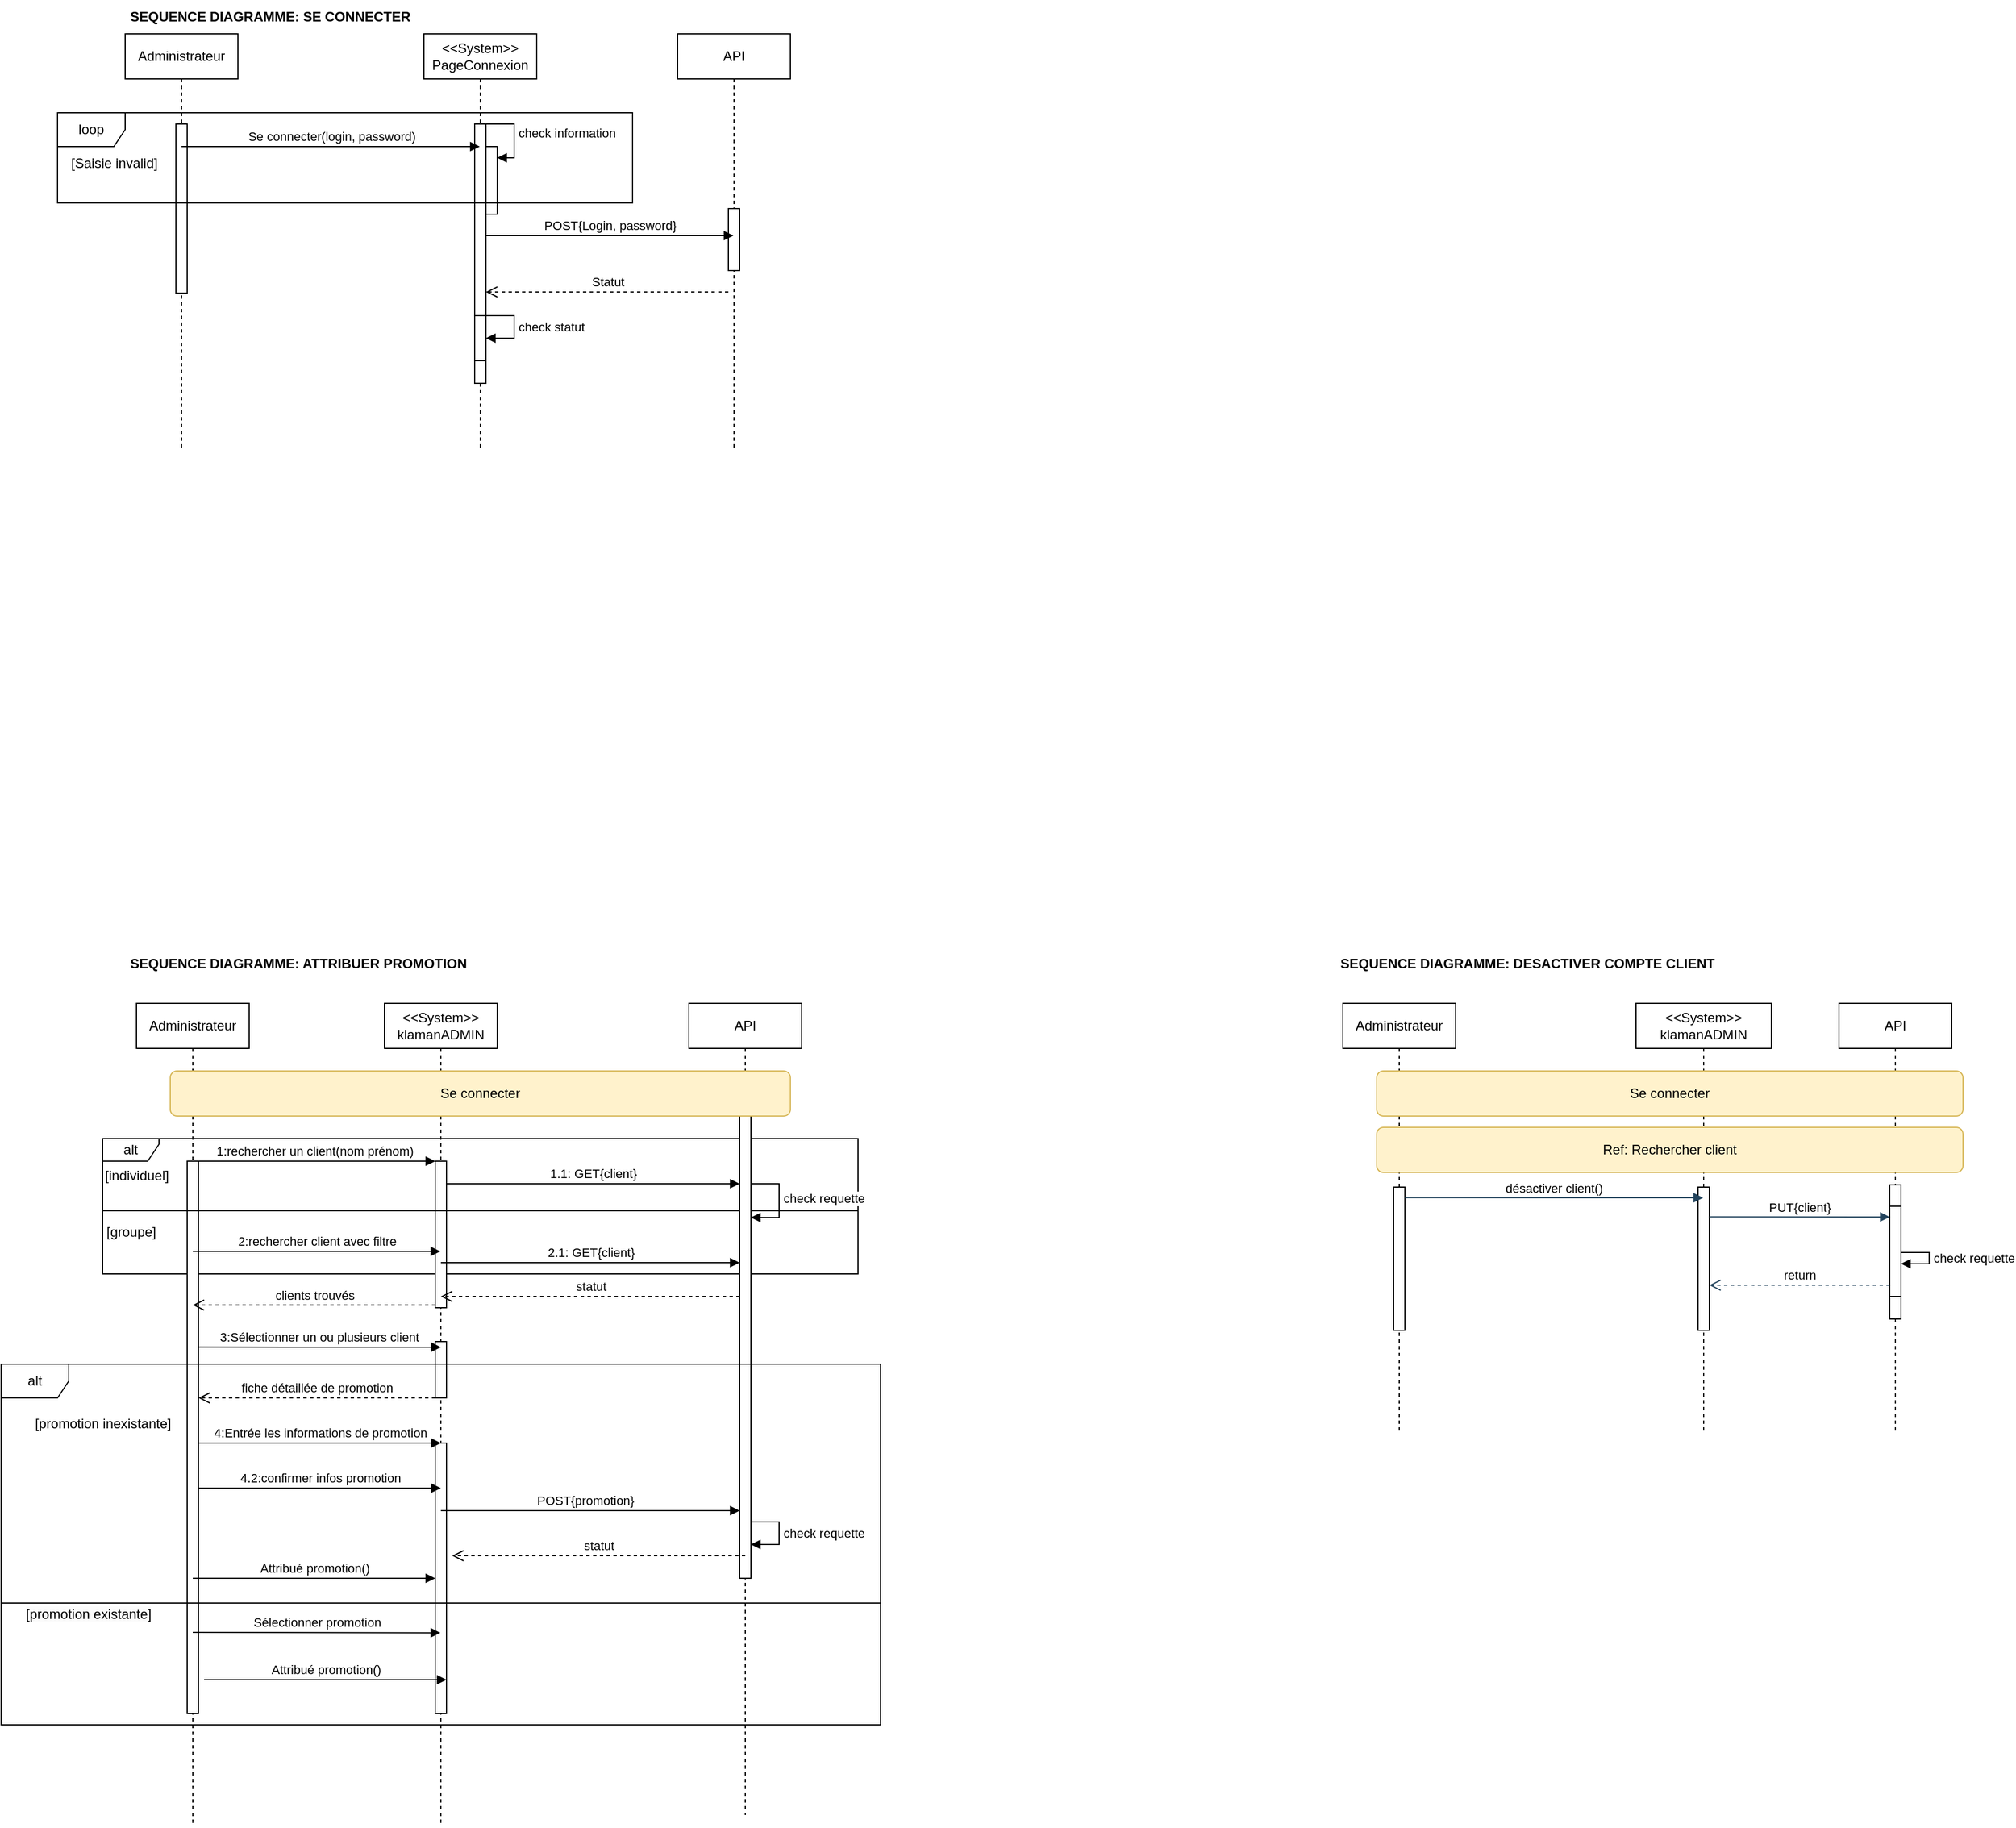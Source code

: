 <mxfile version="21.6.6" type="github">
  <diagram name="Page-1" id="13e1069c-82ec-6db2-03f1-153e76fe0fe0">
    <mxGraphModel dx="2534" dy="1672" grid="1" gridSize="10" guides="1" tooltips="1" connect="1" arrows="1" fold="1" page="1" pageScale="1" pageWidth="1100" pageHeight="850" background="none" math="0" shadow="0">
      <root>
        <mxCell id="0" />
        <mxCell id="1" parent="0" />
        <mxCell id="OJA_zdq1xbBgobEPMCIh-49" value="alt" style="shape=umlFrame;whiteSpace=wrap;html=1;pointerEvents=0;width=50;height=20;" parent="1" vertex="1">
          <mxGeometry x="30" y="180" width="670" height="120" as="geometry" />
        </mxCell>
        <mxCell id="OJA_zdq1xbBgobEPMCIh-2" value="Administrateur" style="shape=umlLifeline;perimeter=lifelinePerimeter;whiteSpace=wrap;html=1;container=1;dropTarget=0;collapsible=0;recursiveResize=0;outlineConnect=0;portConstraint=eastwest;newEdgeStyle={&quot;edgeStyle&quot;:&quot;elbowEdgeStyle&quot;,&quot;elbow&quot;:&quot;vertical&quot;,&quot;curved&quot;:0,&quot;rounded&quot;:0};" parent="1" vertex="1">
          <mxGeometry x="60" y="60" width="100" height="730" as="geometry" />
        </mxCell>
        <mxCell id="OJA_zdq1xbBgobEPMCIh-16" value="" style="html=1;points=[];perimeter=orthogonalPerimeter;outlineConnect=0;targetShapes=umlLifeline;portConstraint=eastwest;newEdgeStyle={&quot;edgeStyle&quot;:&quot;elbowEdgeStyle&quot;,&quot;elbow&quot;:&quot;vertical&quot;,&quot;curved&quot;:0,&quot;rounded&quot;:0};" parent="OJA_zdq1xbBgobEPMCIh-2" vertex="1">
          <mxGeometry x="45" y="140" width="10" height="490" as="geometry" />
        </mxCell>
        <mxCell id="OJA_zdq1xbBgobEPMCIh-3" value="&amp;lt;&amp;lt;System&amp;gt;&amp;gt;&lt;br&gt;klamanADMIN" style="shape=umlLifeline;perimeter=lifelinePerimeter;whiteSpace=wrap;html=1;container=1;dropTarget=0;collapsible=0;recursiveResize=0;outlineConnect=0;portConstraint=eastwest;newEdgeStyle={&quot;edgeStyle&quot;:&quot;elbowEdgeStyle&quot;,&quot;elbow&quot;:&quot;vertical&quot;,&quot;curved&quot;:0,&quot;rounded&quot;:0};" parent="1" vertex="1">
          <mxGeometry x="280" y="60" width="100" height="730" as="geometry" />
        </mxCell>
        <mxCell id="OJA_zdq1xbBgobEPMCIh-19" value="" style="html=1;points=[];perimeter=orthogonalPerimeter;outlineConnect=0;targetShapes=umlLifeline;portConstraint=eastwest;newEdgeStyle={&quot;edgeStyle&quot;:&quot;elbowEdgeStyle&quot;,&quot;elbow&quot;:&quot;vertical&quot;,&quot;curved&quot;:0,&quot;rounded&quot;:0};" parent="OJA_zdq1xbBgobEPMCIh-3" vertex="1">
          <mxGeometry x="45" y="140" width="10" height="130" as="geometry" />
        </mxCell>
        <mxCell id="OJA_zdq1xbBgobEPMCIh-24" value="" style="html=1;points=[];perimeter=orthogonalPerimeter;outlineConnect=0;targetShapes=umlLifeline;portConstraint=eastwest;newEdgeStyle={&quot;edgeStyle&quot;:&quot;elbowEdgeStyle&quot;,&quot;elbow&quot;:&quot;vertical&quot;,&quot;curved&quot;:0,&quot;rounded&quot;:0};" parent="OJA_zdq1xbBgobEPMCIh-3" vertex="1">
          <mxGeometry x="45" y="300" width="10" height="50" as="geometry" />
        </mxCell>
        <mxCell id="OJA_zdq1xbBgobEPMCIh-44" value="" style="html=1;points=[];perimeter=orthogonalPerimeter;outlineConnect=0;targetShapes=umlLifeline;portConstraint=eastwest;newEdgeStyle={&quot;edgeStyle&quot;:&quot;elbowEdgeStyle&quot;,&quot;elbow&quot;:&quot;vertical&quot;,&quot;curved&quot;:0,&quot;rounded&quot;:0};" parent="OJA_zdq1xbBgobEPMCIh-3" vertex="1">
          <mxGeometry x="45" y="390" width="10" height="240" as="geometry" />
        </mxCell>
        <mxCell id="OJA_zdq1xbBgobEPMCIh-21" value="clients trouvés" style="html=1;verticalAlign=bottom;endArrow=open;dashed=1;endSize=8;edgeStyle=elbowEdgeStyle;elbow=vertical;curved=0;rounded=0;" parent="1" edge="1">
          <mxGeometry relative="1" as="geometry">
            <mxPoint x="109.974" y="327.62" as="targetPoint" />
            <mxPoint x="325" y="327.62" as="sourcePoint" />
            <Array as="points">
              <mxPoint x="240.03" y="327.62" />
            </Array>
          </mxGeometry>
        </mxCell>
        <mxCell id="OJA_zdq1xbBgobEPMCIh-20" value="1:rechercher un client(nom prénom)" style="html=1;verticalAlign=bottom;endArrow=block;edgeStyle=elbowEdgeStyle;elbow=vertical;curved=0;rounded=0;" parent="1" source="OJA_zdq1xbBgobEPMCIh-2" target="OJA_zdq1xbBgobEPMCIh-19" edge="1">
          <mxGeometry relative="1" as="geometry">
            <mxPoint x="110" y="220.0" as="sourcePoint" />
            <mxPoint x="325" y="220.0" as="targetPoint" />
            <Array as="points">
              <mxPoint x="200" y="200" />
            </Array>
            <mxPoint as="offset" />
          </mxGeometry>
        </mxCell>
        <mxCell id="OJA_zdq1xbBgobEPMCIh-25" value="3:Sélectionner un ou plusieurs client" style="html=1;verticalAlign=bottom;endArrow=block;edgeStyle=elbowEdgeStyle;elbow=vertical;curved=0;rounded=0;" parent="1" edge="1">
          <mxGeometry relative="1" as="geometry">
            <mxPoint x="115" y="364.923" as="sourcePoint" />
            <mxPoint x="330" y="364.998" as="targetPoint" />
          </mxGeometry>
        </mxCell>
        <mxCell id="OJA_zdq1xbBgobEPMCIh-26" value="fiche détaillée de promotion" style="html=1;verticalAlign=bottom;endArrow=open;dashed=1;endSize=8;edgeStyle=elbowEdgeStyle;elbow=vertical;curved=0;rounded=0;" parent="1" target="OJA_zdq1xbBgobEPMCIh-16" edge="1">
          <mxGeometry relative="1" as="geometry">
            <mxPoint x="120" y="410.0" as="targetPoint" />
            <mxPoint x="325" y="410.0" as="sourcePoint" />
            <Array as="points">
              <mxPoint x="275" y="410" />
            </Array>
          </mxGeometry>
        </mxCell>
        <mxCell id="OJA_zdq1xbBgobEPMCIh-29" value="4:Entrée les informations de promotion" style="html=1;verticalAlign=bottom;endArrow=block;edgeStyle=elbowEdgeStyle;elbow=vertical;curved=0;rounded=0;" parent="1" source="OJA_zdq1xbBgobEPMCIh-16" edge="1">
          <mxGeometry relative="1" as="geometry">
            <mxPoint x="120" y="450.0" as="sourcePoint" />
            <mxPoint x="330" y="450.308" as="targetPoint" />
            <Array as="points">
              <mxPoint x="125" y="450" />
            </Array>
          </mxGeometry>
        </mxCell>
        <mxCell id="OJA_zdq1xbBgobEPMCIh-50" value="" style="line;strokeWidth=1;fillColor=none;align=left;verticalAlign=middle;spacingTop=-1;spacingLeft=3;spacingRight=3;rotatable=0;labelPosition=right;points=[];portConstraint=eastwest;strokeColor=inherit;" parent="1" vertex="1">
          <mxGeometry x="30" y="240" width="670" height="8" as="geometry" />
        </mxCell>
        <mxCell id="OJA_zdq1xbBgobEPMCIh-52" value="2:rechercher client avec filtre" style="html=1;verticalAlign=bottom;endArrow=block;edgeStyle=elbowEdgeStyle;elbow=vertical;curved=0;rounded=0;" parent="1" target="OJA_zdq1xbBgobEPMCIh-3" edge="1">
          <mxGeometry x="0.002" width="80" relative="1" as="geometry">
            <mxPoint x="110" y="280" as="sourcePoint" />
            <mxPoint x="190" y="280" as="targetPoint" />
            <mxPoint as="offset" />
          </mxGeometry>
        </mxCell>
        <mxCell id="OJA_zdq1xbBgobEPMCIh-55" value="[individuel]" style="text;html=1;align=center;verticalAlign=middle;resizable=0;points=[];autosize=1;strokeColor=none;fillColor=none;" parent="1" vertex="1">
          <mxGeometry x="20" y="198" width="80" height="30" as="geometry" />
        </mxCell>
        <mxCell id="OJA_zdq1xbBgobEPMCIh-56" value="[groupe]" style="text;html=1;align=center;verticalAlign=middle;resizable=0;points=[];autosize=1;strokeColor=none;fillColor=none;" parent="1" vertex="1">
          <mxGeometry x="20" y="248" width="70" height="30" as="geometry" />
        </mxCell>
        <mxCell id="OJA_zdq1xbBgobEPMCIh-60" value="4.2:confirmer infos promotion" style="html=1;verticalAlign=bottom;endArrow=block;edgeStyle=elbowEdgeStyle;elbow=vertical;curved=0;rounded=0;" parent="1" edge="1">
          <mxGeometry width="80" relative="1" as="geometry">
            <mxPoint x="115" y="490" as="sourcePoint" />
            <mxPoint x="330" y="490" as="targetPoint" />
          </mxGeometry>
        </mxCell>
        <mxCell id="OJA_zdq1xbBgobEPMCIh-65" value="&lt;b&gt;SEQUENCE DIAGRAMME: ATTRIBUER PROMOTION&amp;nbsp;&lt;/b&gt;" style="text;html=1;align=center;verticalAlign=middle;resizable=0;points=[];autosize=1;strokeColor=none;fillColor=none;" parent="1" vertex="1">
          <mxGeometry x="40" y="10" width="330" height="30" as="geometry" />
        </mxCell>
        <mxCell id="OJA_zdq1xbBgobEPMCIh-67" value="API" style="shape=umlLifeline;perimeter=lifelinePerimeter;whiteSpace=wrap;html=1;container=1;dropTarget=0;collapsible=0;recursiveResize=0;outlineConnect=0;portConstraint=eastwest;newEdgeStyle={&quot;edgeStyle&quot;:&quot;elbowEdgeStyle&quot;,&quot;elbow&quot;:&quot;vertical&quot;,&quot;curved&quot;:0,&quot;rounded&quot;:0};" parent="1" vertex="1">
          <mxGeometry x="550" y="60" width="100" height="720" as="geometry" />
        </mxCell>
        <mxCell id="OJA_zdq1xbBgobEPMCIh-69" value="" style="html=1;points=[];perimeter=orthogonalPerimeter;outlineConnect=0;targetShapes=umlLifeline;portConstraint=eastwest;newEdgeStyle={&quot;edgeStyle&quot;:&quot;elbowEdgeStyle&quot;,&quot;elbow&quot;:&quot;vertical&quot;,&quot;curved&quot;:0,&quot;rounded&quot;:0};" parent="OJA_zdq1xbBgobEPMCIh-67" vertex="1">
          <mxGeometry x="45" y="500" width="10" as="geometry" />
        </mxCell>
        <mxCell id="OJA_zdq1xbBgobEPMCIh-71" value="check requette" style="html=1;align=left;spacingLeft=2;endArrow=block;rounded=0;edgeStyle=orthogonalEdgeStyle;curved=0;rounded=0;" parent="OJA_zdq1xbBgobEPMCIh-67" target="OJA_zdq1xbBgobEPMCIh-82" edge="1" source="OJA_zdq1xbBgobEPMCIh-82">
          <mxGeometry relative="1" as="geometry">
            <mxPoint x="50" y="510" as="sourcePoint" />
            <Array as="points">
              <mxPoint x="80" y="460" />
              <mxPoint x="80" y="480" />
            </Array>
          </mxGeometry>
        </mxCell>
        <mxCell id="OJA_zdq1xbBgobEPMCIh-75" value="" style="html=1;points=[];perimeter=orthogonalPerimeter;outlineConnect=0;targetShapes=umlLifeline;portConstraint=eastwest;newEdgeStyle={&quot;edgeStyle&quot;:&quot;elbowEdgeStyle&quot;,&quot;elbow&quot;:&quot;vertical&quot;,&quot;curved&quot;:0,&quot;rounded&quot;:0};" parent="OJA_zdq1xbBgobEPMCIh-67" vertex="1">
          <mxGeometry x="45" y="80" width="10" height="100" as="geometry" />
        </mxCell>
        <mxCell id="OJA_zdq1xbBgobEPMCIh-77" value="" style="html=1;points=[];perimeter=orthogonalPerimeter;outlineConnect=0;targetShapes=umlLifeline;portConstraint=eastwest;newEdgeStyle={&quot;edgeStyle&quot;:&quot;elbowEdgeStyle&quot;,&quot;elbow&quot;:&quot;vertical&quot;,&quot;curved&quot;:0,&quot;rounded&quot;:0};" parent="OJA_zdq1xbBgobEPMCIh-67" vertex="1">
          <mxGeometry x="45" y="180" width="10" height="90" as="geometry" />
        </mxCell>
        <mxCell id="OJA_zdq1xbBgobEPMCIh-78" value="check requette" style="html=1;align=left;spacingLeft=2;endArrow=block;rounded=0;edgeStyle=orthogonalEdgeStyle;curved=0;rounded=0;" parent="OJA_zdq1xbBgobEPMCIh-67" target="OJA_zdq1xbBgobEPMCIh-77" edge="1">
          <mxGeometry relative="1" as="geometry">
            <mxPoint x="50" y="160" as="sourcePoint" />
            <Array as="points">
              <mxPoint x="80" y="190" />
            </Array>
          </mxGeometry>
        </mxCell>
        <mxCell id="OJA_zdq1xbBgobEPMCIh-82" value="" style="html=1;points=[];perimeter=orthogonalPerimeter;outlineConnect=0;targetShapes=umlLifeline;portConstraint=eastwest;newEdgeStyle={&quot;edgeStyle&quot;:&quot;elbowEdgeStyle&quot;,&quot;elbow&quot;:&quot;vertical&quot;,&quot;curved&quot;:0,&quot;rounded&quot;:0};" parent="OJA_zdq1xbBgobEPMCIh-67" vertex="1">
          <mxGeometry x="45" y="80.11" width="10" height="429.89" as="geometry" />
        </mxCell>
        <mxCell id="OJA_zdq1xbBgobEPMCIh-68" value="POST{promotion}" style="html=1;verticalAlign=bottom;endArrow=block;edgeStyle=elbowEdgeStyle;elbow=vertical;curved=0;rounded=0;" parent="1" edge="1">
          <mxGeometry width="80" relative="1" as="geometry">
            <mxPoint x="340" y="510" as="sourcePoint" />
            <mxPoint x="595" y="510" as="targetPoint" />
            <Array as="points">
              <mxPoint x="330" y="510" />
            </Array>
          </mxGeometry>
        </mxCell>
        <mxCell id="OJA_zdq1xbBgobEPMCIh-72" value="statut" style="html=1;verticalAlign=bottom;endArrow=open;dashed=1;endSize=8;edgeStyle=elbowEdgeStyle;elbow=vertical;curved=0;rounded=0;" parent="1" edge="1">
          <mxGeometry relative="1" as="geometry">
            <mxPoint x="600" y="550" as="sourcePoint" />
            <mxPoint x="340" y="550" as="targetPoint" />
          </mxGeometry>
        </mxCell>
        <mxCell id="OJA_zdq1xbBgobEPMCIh-76" value="1.1: GET{client}" style="html=1;verticalAlign=bottom;endArrow=block;edgeStyle=elbowEdgeStyle;elbow=vertical;curved=0;rounded=0;" parent="1" source="OJA_zdq1xbBgobEPMCIh-19" target="OJA_zdq1xbBgobEPMCIh-75" edge="1">
          <mxGeometry width="80" relative="1" as="geometry">
            <mxPoint x="400" y="220" as="sourcePoint" />
            <mxPoint x="480" y="220" as="targetPoint" />
          </mxGeometry>
        </mxCell>
        <mxCell id="OJA_zdq1xbBgobEPMCIh-79" value="2.1: GET{client}" style="html=1;verticalAlign=bottom;endArrow=block;edgeStyle=elbowEdgeStyle;elbow=vertical;curved=0;rounded=0;" parent="1" target="OJA_zdq1xbBgobEPMCIh-77" edge="1">
          <mxGeometry width="80" relative="1" as="geometry">
            <mxPoint x="330" y="290" as="sourcePoint" />
            <mxPoint x="590" y="290" as="targetPoint" />
          </mxGeometry>
        </mxCell>
        <mxCell id="OJA_zdq1xbBgobEPMCIh-80" value="statut" style="html=1;verticalAlign=bottom;endArrow=open;dashed=1;endSize=8;edgeStyle=elbowEdgeStyle;elbow=vertical;curved=0;rounded=0;" parent="1" source="OJA_zdq1xbBgobEPMCIh-77" edge="1">
          <mxGeometry relative="1" as="geometry">
            <mxPoint x="590" y="320" as="sourcePoint" />
            <mxPoint x="330" y="320" as="targetPoint" />
          </mxGeometry>
        </mxCell>
        <mxCell id="OJA_zdq1xbBgobEPMCIh-85" value="&lt;b style=&quot;border-color: var(--border-color);&quot;&gt;SEQUENCE DIAGRAMME: DESACTIVER COMPTE CLIENT&amp;nbsp;&lt;/b&gt;" style="text;html=1;align=center;verticalAlign=middle;resizable=0;points=[];autosize=1;strokeColor=none;fillColor=none;" parent="1" vertex="1">
          <mxGeometry x="1115" y="10" width="360" height="30" as="geometry" />
        </mxCell>
        <mxCell id="OJA_zdq1xbBgobEPMCIh-89" value="Administrateur" style="shape=umlLifeline;perimeter=lifelinePerimeter;whiteSpace=wrap;html=1;container=1;dropTarget=0;collapsible=0;recursiveResize=0;outlineConnect=0;portConstraint=eastwest;newEdgeStyle={&quot;edgeStyle&quot;:&quot;elbowEdgeStyle&quot;,&quot;elbow&quot;:&quot;vertical&quot;,&quot;curved&quot;:0,&quot;rounded&quot;:0};" parent="1" vertex="1">
          <mxGeometry x="1130" y="60" width="100" height="380" as="geometry" />
        </mxCell>
        <mxCell id="OJA_zdq1xbBgobEPMCIh-93" value="" style="html=1;points=[];perimeter=orthogonalPerimeter;outlineConnect=0;targetShapes=umlLifeline;portConstraint=eastwest;newEdgeStyle={&quot;edgeStyle&quot;:&quot;elbowEdgeStyle&quot;,&quot;elbow&quot;:&quot;vertical&quot;,&quot;curved&quot;:0,&quot;rounded&quot;:0};" parent="OJA_zdq1xbBgobEPMCIh-89" vertex="1">
          <mxGeometry x="45" y="163" width="10" height="127" as="geometry" />
        </mxCell>
        <mxCell id="OJA_zdq1xbBgobEPMCIh-90" value="&amp;lt;&amp;lt;System&amp;gt;&amp;gt;&lt;br style=&quot;border-color: var(--border-color);&quot;&gt;klamanADMIN" style="shape=umlLifeline;perimeter=lifelinePerimeter;whiteSpace=wrap;html=1;container=1;dropTarget=0;collapsible=0;recursiveResize=0;outlineConnect=0;portConstraint=eastwest;newEdgeStyle={&quot;edgeStyle&quot;:&quot;elbowEdgeStyle&quot;,&quot;elbow&quot;:&quot;vertical&quot;,&quot;curved&quot;:0,&quot;rounded&quot;:0};" parent="1" vertex="1">
          <mxGeometry x="1390" y="60" width="120" height="380" as="geometry" />
        </mxCell>
        <mxCell id="OJA_zdq1xbBgobEPMCIh-108" value="" style="html=1;points=[];perimeter=orthogonalPerimeter;outlineConnect=0;targetShapes=umlLifeline;portConstraint=eastwest;newEdgeStyle={&quot;edgeStyle&quot;:&quot;elbowEdgeStyle&quot;,&quot;elbow&quot;:&quot;vertical&quot;,&quot;curved&quot;:0,&quot;rounded&quot;:0};" parent="OJA_zdq1xbBgobEPMCIh-90" vertex="1">
          <mxGeometry x="55" y="163" width="10" height="127" as="geometry" />
        </mxCell>
        <mxCell id="OJA_zdq1xbBgobEPMCIh-1" value="Se connecter" style="rounded=1;dashed=0;whiteSpace=wrap;html=1;fillColor=#fff2cc;strokeColor=#d6b656;" parent="1" vertex="1">
          <mxGeometry x="90" y="120" width="550" height="40" as="geometry" />
        </mxCell>
        <mxCell id="OJA_zdq1xbBgobEPMCIh-99" value="API" style="shape=umlLifeline;perimeter=lifelinePerimeter;whiteSpace=wrap;html=1;container=1;dropTarget=0;collapsible=0;recursiveResize=0;outlineConnect=0;portConstraint=eastwest;newEdgeStyle={&quot;edgeStyle&quot;:&quot;elbowEdgeStyle&quot;,&quot;elbow&quot;:&quot;vertical&quot;,&quot;curved&quot;:0,&quot;rounded&quot;:0};" parent="1" vertex="1">
          <mxGeometry x="1570" y="60" width="100" height="380" as="geometry" />
        </mxCell>
        <mxCell id="OJA_zdq1xbBgobEPMCIh-104" value="" style="html=1;points=[];perimeter=orthogonalPerimeter;outlineConnect=0;targetShapes=umlLifeline;portConstraint=eastwest;newEdgeStyle={&quot;edgeStyle&quot;:&quot;elbowEdgeStyle&quot;,&quot;elbow&quot;:&quot;vertical&quot;,&quot;curved&quot;:0,&quot;rounded&quot;:0};" parent="OJA_zdq1xbBgobEPMCIh-99" vertex="1">
          <mxGeometry x="45" y="161" width="10" height="119" as="geometry" />
        </mxCell>
        <mxCell id="OJA_zdq1xbBgobEPMCIh-112" value="" style="html=1;points=[];perimeter=orthogonalPerimeter;outlineConnect=0;targetShapes=umlLifeline;portConstraint=eastwest;newEdgeStyle={&quot;edgeStyle&quot;:&quot;elbowEdgeStyle&quot;,&quot;elbow&quot;:&quot;vertical&quot;,&quot;curved&quot;:0,&quot;rounded&quot;:0};" parent="OJA_zdq1xbBgobEPMCIh-99" vertex="1">
          <mxGeometry x="45" y="211" width="10" height="40" as="geometry" />
        </mxCell>
        <mxCell id="OJA_zdq1xbBgobEPMCIh-113" value="check requette" style="html=1;align=left;spacingLeft=2;endArrow=block;rounded=0;edgeStyle=orthogonalEdgeStyle;curved=0;rounded=0;" parent="OJA_zdq1xbBgobEPMCIh-99" source="OJA_zdq1xbBgobEPMCIh-122" target="OJA_zdq1xbBgobEPMCIh-112" edge="1">
          <mxGeometry relative="1" as="geometry">
            <mxPoint x="50" y="191" as="sourcePoint" />
            <Array as="points">
              <mxPoint x="80" y="221" />
            </Array>
          </mxGeometry>
        </mxCell>
        <mxCell id="OJA_zdq1xbBgobEPMCIh-122" value="" style="html=1;points=[];perimeter=orthogonalPerimeter;outlineConnect=0;targetShapes=umlLifeline;portConstraint=eastwest;newEdgeStyle={&quot;edgeStyle&quot;:&quot;elbowEdgeStyle&quot;,&quot;elbow&quot;:&quot;vertical&quot;,&quot;curved&quot;:0,&quot;rounded&quot;:0};" parent="OJA_zdq1xbBgobEPMCIh-99" vertex="1">
          <mxGeometry x="45" y="180" width="10" height="80" as="geometry" />
        </mxCell>
        <mxCell id="OJA_zdq1xbBgobEPMCIh-97" value="Ref: Rechercher client" style="rounded=1;dashed=0;whiteSpace=wrap;html=1;fillColor=#fff2cc;strokeColor=#d6b656;" parent="1" vertex="1">
          <mxGeometry x="1160" y="170" width="520" height="40" as="geometry" />
        </mxCell>
        <mxCell id="OJA_zdq1xbBgobEPMCIh-88" value="Se connecter" style="rounded=1;dashed=0;whiteSpace=wrap;html=1;fillColor=#fff2cc;strokeColor=#d6b656;" parent="1" vertex="1">
          <mxGeometry x="1160" y="120" width="520" height="40" as="geometry" />
        </mxCell>
        <mxCell id="OJA_zdq1xbBgobEPMCIh-109" value="désactiver client()" style="html=1;verticalAlign=bottom;endArrow=block;edgeStyle=elbowEdgeStyle;elbow=vertical;curved=0;rounded=0;strokeColor=#23445D;" parent="1" edge="1">
          <mxGeometry width="80" relative="1" as="geometry">
            <mxPoint x="1185" y="232.385" as="sourcePoint" />
            <mxPoint x="1449.5" y="232.385" as="targetPoint" />
          </mxGeometry>
        </mxCell>
        <mxCell id="OJA_zdq1xbBgobEPMCIh-111" value="PUT{client}" style="html=1;verticalAlign=bottom;endArrow=block;edgeStyle=elbowEdgeStyle;elbow=vertical;curved=0;rounded=0;strokeColor=#23445D;" parent="1" edge="1">
          <mxGeometry width="80" relative="1" as="geometry">
            <mxPoint x="1455" y="249.385" as="sourcePoint" />
            <mxPoint x="1615" y="249.385" as="targetPoint" />
          </mxGeometry>
        </mxCell>
        <mxCell id="OJA_zdq1xbBgobEPMCIh-115" value="return" style="html=1;verticalAlign=bottom;endArrow=open;dashed=1;endSize=8;edgeStyle=elbowEdgeStyle;elbow=vertical;curved=0;rounded=0;strokeColor=#23445D;" parent="1" source="OJA_zdq1xbBgobEPMCIh-104" target="OJA_zdq1xbBgobEPMCIh-108" edge="1">
          <mxGeometry relative="1" as="geometry">
            <mxPoint x="1580" y="310" as="sourcePoint" />
            <mxPoint x="1500" y="310" as="targetPoint" />
            <Array as="points">
              <mxPoint x="1550" y="310" />
            </Array>
          </mxGeometry>
        </mxCell>
        <mxCell id="OJA_zdq1xbBgobEPMCIh-128" value="&lt;b style=&quot;border-color: var(--border-color); color: rgb(0, 0, 0);&quot;&gt;SEQUENCE DIAGRAMME: SE CONNECTER&amp;nbsp;&lt;/b&gt;" style="text;html=1;align=center;verticalAlign=middle;resizable=0;points=[];autosize=1;strokeColor=none;fillColor=none;fontColor=#FFFFFF;" parent="1" vertex="1">
          <mxGeometry x="40" y="-830" width="280" height="30" as="geometry" />
        </mxCell>
        <mxCell id="88zEexKuWBUcQDUhdU1i-1" value="alt" style="shape=umlFrame;whiteSpace=wrap;html=1;pointerEvents=0;" parent="1" vertex="1">
          <mxGeometry x="-60" y="380" width="780" height="320" as="geometry" />
        </mxCell>
        <mxCell id="88zEexKuWBUcQDUhdU1i-3" value="[promotion inexistante]" style="text;html=1;align=center;verticalAlign=middle;resizable=0;points=[];autosize=1;strokeColor=none;fillColor=none;" parent="1" vertex="1">
          <mxGeometry x="-40" y="418" width="140" height="30" as="geometry" />
        </mxCell>
        <mxCell id="88zEexKuWBUcQDUhdU1i-4" value="" style="line;strokeWidth=1;fillColor=none;align=left;verticalAlign=middle;spacingTop=-1;spacingLeft=3;spacingRight=3;rotatable=0;labelPosition=right;points=[];portConstraint=eastwest;strokeColor=inherit;" parent="1" vertex="1">
          <mxGeometry x="-60" y="588" width="780" height="8" as="geometry" />
        </mxCell>
        <mxCell id="88zEexKuWBUcQDUhdU1i-5" value="&lt;span style=&quot;color: rgb(0, 0, 0); font-family: Helvetica; font-size: 12px; font-style: normal; font-variant-ligatures: normal; font-variant-caps: normal; font-weight: 400; letter-spacing: normal; orphans: 2; text-align: center; text-indent: 0px; text-transform: none; widows: 2; word-spacing: 0px; -webkit-text-stroke-width: 0px; background-color: rgb(251, 251, 251); text-decoration-thickness: initial; text-decoration-style: initial; text-decoration-color: initial; float: none; display: inline !important;&quot;&gt;[promotion existante]&lt;/span&gt;" style="text;whiteSpace=wrap;html=1;" parent="1" vertex="1">
          <mxGeometry x="-40" y="588" width="150" height="40" as="geometry" />
        </mxCell>
        <mxCell id="88zEexKuWBUcQDUhdU1i-6" value="Sélectionner promotion" style="html=1;verticalAlign=bottom;endArrow=block;edgeStyle=elbowEdgeStyle;elbow=vertical;curved=0;rounded=0;exitX=1;exitY=0.75;exitDx=0;exitDy=0;" parent="1" edge="1" source="88zEexKuWBUcQDUhdU1i-5">
          <mxGeometry width="80" relative="1" as="geometry">
            <mxPoint x="110" y="628" as="sourcePoint" />
            <mxPoint x="329.5" y="618.38" as="targetPoint" />
            <Array as="points">
              <mxPoint x="300" y="618.38" />
              <mxPoint x="50" y="628.38" />
            </Array>
          </mxGeometry>
        </mxCell>
        <mxCell id="FqzR9ET5piVgb5JAmNsA-1" value="Attribué promotion()" style="html=1;verticalAlign=bottom;endArrow=block;edgeStyle=elbowEdgeStyle;elbow=vertical;curved=0;rounded=0;" edge="1" parent="1">
          <mxGeometry x="0.005" width="80" relative="1" as="geometry">
            <mxPoint x="110" y="570" as="sourcePoint" />
            <mxPoint x="325" y="570" as="targetPoint" />
            <mxPoint as="offset" />
          </mxGeometry>
        </mxCell>
        <mxCell id="FqzR9ET5piVgb5JAmNsA-2" value="Attribué promotion()" style="html=1;verticalAlign=bottom;endArrow=block;edgeStyle=elbowEdgeStyle;elbow=vertical;curved=0;rounded=0;" edge="1" parent="1">
          <mxGeometry x="0.005" width="80" relative="1" as="geometry">
            <mxPoint x="120" y="660" as="sourcePoint" />
            <mxPoint x="335" y="660" as="targetPoint" />
            <mxPoint as="offset" />
          </mxGeometry>
        </mxCell>
        <mxCell id="FqzR9ET5piVgb5JAmNsA-3" value="Administrateur" style="shape=umlLifeline;perimeter=lifelinePerimeter;whiteSpace=wrap;html=1;container=1;dropTarget=0;collapsible=0;recursiveResize=0;outlineConnect=0;portConstraint=eastwest;newEdgeStyle={&quot;edgeStyle&quot;:&quot;elbowEdgeStyle&quot;,&quot;elbow&quot;:&quot;vertical&quot;,&quot;curved&quot;:0,&quot;rounded&quot;:0};" vertex="1" parent="1">
          <mxGeometry x="50" y="-800" width="100" height="370" as="geometry" />
        </mxCell>
        <mxCell id="FqzR9ET5piVgb5JAmNsA-5" value="" style="html=1;points=[];perimeter=orthogonalPerimeter;outlineConnect=0;targetShapes=umlLifeline;portConstraint=eastwest;newEdgeStyle={&quot;edgeStyle&quot;:&quot;elbowEdgeStyle&quot;,&quot;elbow&quot;:&quot;vertical&quot;,&quot;curved&quot;:0,&quot;rounded&quot;:0};" vertex="1" parent="FqzR9ET5piVgb5JAmNsA-3">
          <mxGeometry x="45" y="80" width="10" height="150" as="geometry" />
        </mxCell>
        <mxCell id="FqzR9ET5piVgb5JAmNsA-4" value="&amp;lt;&amp;lt;System&amp;gt;&amp;gt;&lt;br style=&quot;border-color: var(--border-color);&quot;&gt;PageConnexion" style="shape=umlLifeline;perimeter=lifelinePerimeter;whiteSpace=wrap;html=1;container=1;dropTarget=0;collapsible=0;recursiveResize=0;outlineConnect=0;portConstraint=eastwest;newEdgeStyle={&quot;edgeStyle&quot;:&quot;elbowEdgeStyle&quot;,&quot;elbow&quot;:&quot;vertical&quot;,&quot;curved&quot;:0,&quot;rounded&quot;:0};" vertex="1" parent="1">
          <mxGeometry x="315" y="-800" width="100" height="370" as="geometry" />
        </mxCell>
        <mxCell id="FqzR9ET5piVgb5JAmNsA-6" value="" style="html=1;points=[];perimeter=orthogonalPerimeter;outlineConnect=0;targetShapes=umlLifeline;portConstraint=eastwest;newEdgeStyle={&quot;edgeStyle&quot;:&quot;elbowEdgeStyle&quot;,&quot;elbow&quot;:&quot;vertical&quot;,&quot;curved&quot;:0,&quot;rounded&quot;:0};" vertex="1" parent="FqzR9ET5piVgb5JAmNsA-4">
          <mxGeometry x="45" y="80" width="10" height="230" as="geometry" />
        </mxCell>
        <mxCell id="FqzR9ET5piVgb5JAmNsA-8" value="" style="html=1;points=[];perimeter=orthogonalPerimeter;outlineConnect=0;targetShapes=umlLifeline;portConstraint=eastwest;newEdgeStyle={&quot;edgeStyle&quot;:&quot;elbowEdgeStyle&quot;,&quot;elbow&quot;:&quot;vertical&quot;,&quot;curved&quot;:0,&quot;rounded&quot;:0};" vertex="1" parent="FqzR9ET5piVgb5JAmNsA-4">
          <mxGeometry x="55" y="100" width="10" height="60" as="geometry" />
        </mxCell>
        <mxCell id="FqzR9ET5piVgb5JAmNsA-9" value="check information" style="html=1;align=left;spacingLeft=2;endArrow=block;rounded=0;edgeStyle=orthogonalEdgeStyle;curved=0;rounded=0;" edge="1" target="FqzR9ET5piVgb5JAmNsA-8" parent="FqzR9ET5piVgb5JAmNsA-4">
          <mxGeometry relative="1" as="geometry">
            <mxPoint x="50" y="80" as="sourcePoint" />
            <Array as="points">
              <mxPoint x="80" y="110" />
            </Array>
          </mxGeometry>
        </mxCell>
        <mxCell id="FqzR9ET5piVgb5JAmNsA-19" value="" style="html=1;points=[];perimeter=orthogonalPerimeter;outlineConnect=0;targetShapes=umlLifeline;portConstraint=eastwest;newEdgeStyle={&quot;edgeStyle&quot;:&quot;elbowEdgeStyle&quot;,&quot;elbow&quot;:&quot;vertical&quot;,&quot;curved&quot;:0,&quot;rounded&quot;:0};" vertex="1" parent="FqzR9ET5piVgb5JAmNsA-4">
          <mxGeometry x="45" y="250" width="10" height="40" as="geometry" />
        </mxCell>
        <mxCell id="FqzR9ET5piVgb5JAmNsA-20" value="check statut" style="html=1;align=left;spacingLeft=2;endArrow=block;rounded=0;edgeStyle=orthogonalEdgeStyle;curved=0;rounded=0;" edge="1" target="FqzR9ET5piVgb5JAmNsA-19" parent="FqzR9ET5piVgb5JAmNsA-4">
          <mxGeometry relative="1" as="geometry">
            <mxPoint x="55" y="250" as="sourcePoint" />
            <Array as="points">
              <mxPoint x="80" y="250" />
            </Array>
          </mxGeometry>
        </mxCell>
        <mxCell id="FqzR9ET5piVgb5JAmNsA-7" value="Se connecter(login, password)" style="html=1;verticalAlign=bottom;endArrow=block;edgeStyle=elbowEdgeStyle;elbow=vertical;curved=0;rounded=0;" edge="1" parent="1" target="FqzR9ET5piVgb5JAmNsA-4">
          <mxGeometry width="80" relative="1" as="geometry">
            <mxPoint x="100" y="-700" as="sourcePoint" />
            <mxPoint x="180" y="-700" as="targetPoint" />
          </mxGeometry>
        </mxCell>
        <mxCell id="FqzR9ET5piVgb5JAmNsA-10" value="loop" style="shape=umlFrame;whiteSpace=wrap;html=1;pointerEvents=0;" vertex="1" parent="1">
          <mxGeometry x="-10" y="-730" width="510" height="80" as="geometry" />
        </mxCell>
        <mxCell id="FqzR9ET5piVgb5JAmNsA-14" value="[Saisie invalid]" style="text;html=1;align=center;verticalAlign=middle;resizable=0;points=[];autosize=1;strokeColor=none;fillColor=none;" vertex="1" parent="1">
          <mxGeometry x="-10" y="-700" width="100" height="30" as="geometry" />
        </mxCell>
        <mxCell id="FqzR9ET5piVgb5JAmNsA-15" value="API" style="shape=umlLifeline;perimeter=lifelinePerimeter;whiteSpace=wrap;html=1;container=1;dropTarget=0;collapsible=0;recursiveResize=0;outlineConnect=0;portConstraint=eastwest;newEdgeStyle={&quot;edgeStyle&quot;:&quot;elbowEdgeStyle&quot;,&quot;elbow&quot;:&quot;vertical&quot;,&quot;curved&quot;:0,&quot;rounded&quot;:0};" vertex="1" parent="1">
          <mxGeometry x="540" y="-800" width="100" height="370" as="geometry" />
        </mxCell>
        <mxCell id="FqzR9ET5piVgb5JAmNsA-16" value="" style="html=1;points=[];perimeter=orthogonalPerimeter;outlineConnect=0;targetShapes=umlLifeline;portConstraint=eastwest;newEdgeStyle={&quot;edgeStyle&quot;:&quot;elbowEdgeStyle&quot;,&quot;elbow&quot;:&quot;vertical&quot;,&quot;curved&quot;:0,&quot;rounded&quot;:0};" vertex="1" parent="FqzR9ET5piVgb5JAmNsA-15">
          <mxGeometry x="45" y="155" width="10" height="55" as="geometry" />
        </mxCell>
        <mxCell id="FqzR9ET5piVgb5JAmNsA-17" value="POST{Login, password}" style="html=1;verticalAlign=bottom;endArrow=block;edgeStyle=elbowEdgeStyle;elbow=horizontal;curved=0;rounded=0;" edge="1" parent="1">
          <mxGeometry x="0.002" width="80" relative="1" as="geometry">
            <mxPoint x="370" y="-621" as="sourcePoint" />
            <mxPoint x="589.5" y="-621" as="targetPoint" />
            <mxPoint as="offset" />
          </mxGeometry>
        </mxCell>
        <mxCell id="FqzR9ET5piVgb5JAmNsA-18" value="Statut" style="html=1;verticalAlign=bottom;endArrow=open;dashed=1;endSize=8;edgeStyle=elbowEdgeStyle;elbow=vertical;curved=0;rounded=0;" edge="1" parent="1">
          <mxGeometry relative="1" as="geometry">
            <mxPoint x="585" y="-571" as="sourcePoint" />
            <mxPoint x="370" y="-571" as="targetPoint" />
          </mxGeometry>
        </mxCell>
      </root>
    </mxGraphModel>
  </diagram>
</mxfile>
